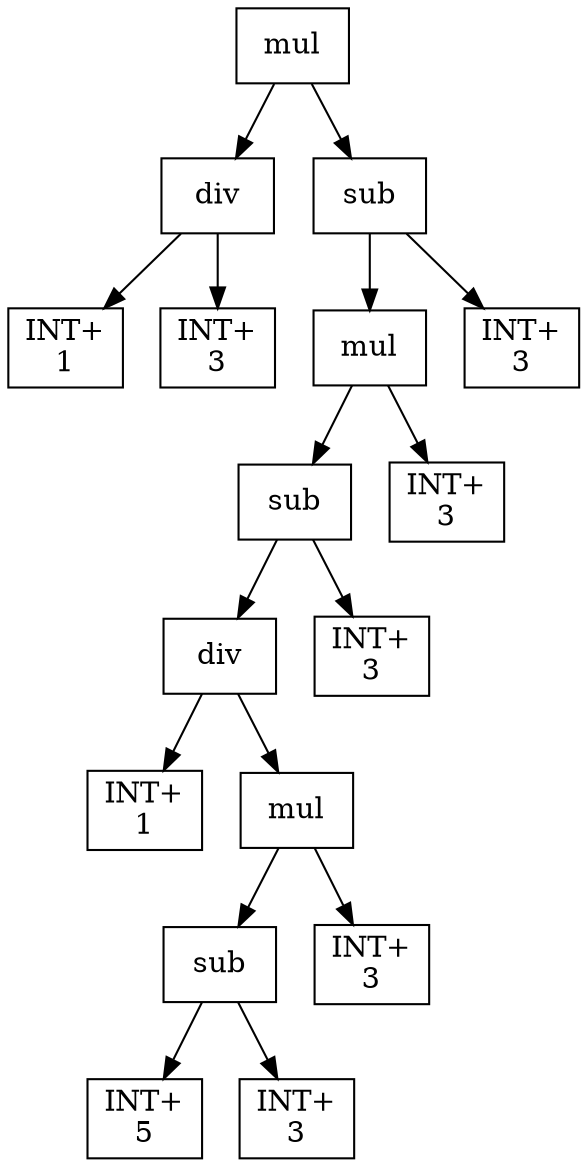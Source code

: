 digraph expr {
  node [shape=box];
  n1 [label="mul"];
  n2 [label="div"];
  n3 [label="INT+\n1"];
  n4 [label="INT+\n3"];
  n2 -> n3;
  n2 -> n4;
  n5 [label="sub"];
  n6 [label="mul"];
  n7 [label="sub"];
  n8 [label="div"];
  n9 [label="INT+\n1"];
  n10 [label="mul"];
  n11 [label="sub"];
  n12 [label="INT+\n5"];
  n13 [label="INT+\n3"];
  n11 -> n12;
  n11 -> n13;
  n14 [label="INT+\n3"];
  n10 -> n11;
  n10 -> n14;
  n8 -> n9;
  n8 -> n10;
  n15 [label="INT+\n3"];
  n7 -> n8;
  n7 -> n15;
  n16 [label="INT+\n3"];
  n6 -> n7;
  n6 -> n16;
  n17 [label="INT+\n3"];
  n5 -> n6;
  n5 -> n17;
  n1 -> n2;
  n1 -> n5;
}